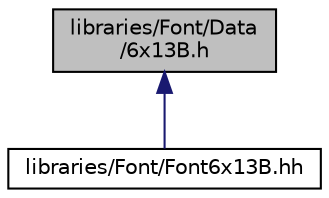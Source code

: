 digraph "libraries/Font/Data/6x13B.h"
{
  edge [fontname="Helvetica",fontsize="10",labelfontname="Helvetica",labelfontsize="10"];
  node [fontname="Helvetica",fontsize="10",shape=record];
  Node1 [label="libraries/Font/Data\l/6x13B.h",height=0.2,width=0.4,color="black", fillcolor="grey75", style="filled", fontcolor="black"];
  Node1 -> Node2 [dir="back",color="midnightblue",fontsize="10",style="solid",fontname="Helvetica"];
  Node2 [label="libraries/Font/Font6x13B.hh",height=0.2,width=0.4,color="black", fillcolor="white", style="filled",URL="$d5/dbe/Font6x13B_8hh.html"];
}
